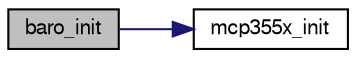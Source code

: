 digraph "baro_init"
{
  edge [fontname="FreeSans",fontsize="10",labelfontname="FreeSans",labelfontsize="10"];
  node [fontname="FreeSans",fontsize="10",shape=record];
  rankdir="LR";
  Node1 [label="baro_init",height=0.2,width=0.4,color="black", fillcolor="grey75", style="filled", fontcolor="black"];
  Node1 -> Node2 [color="midnightblue",fontsize="10",style="solid",fontname="FreeSans"];
  Node2 [label="mcp355x_init",height=0.2,width=0.4,color="black", fillcolor="white", style="filled",URL="$mcp355x_8c.html#a43309b519e20c3a78b08cbae9ce2775a"];
}
